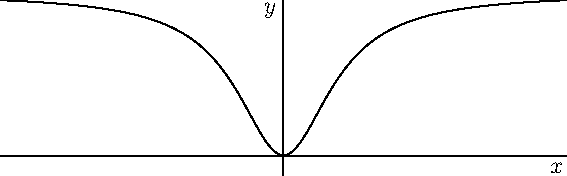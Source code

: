size(10cm);

import graph;

xaxis("$x$");
yaxis("$y$");

real f1(real x) {return 4x^2/(x^2+2);}

draw(graph(f1,-7,7));
